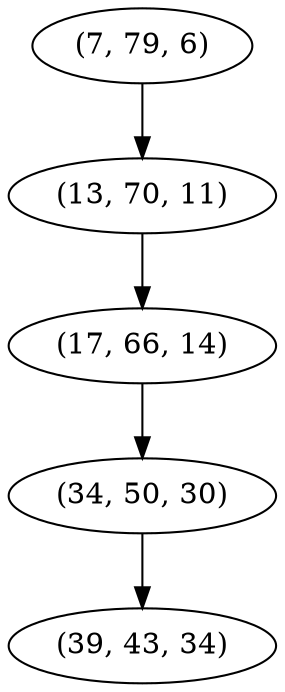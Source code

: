 digraph tree {
    "(7, 79, 6)";
    "(13, 70, 11)";
    "(17, 66, 14)";
    "(34, 50, 30)";
    "(39, 43, 34)";
    "(7, 79, 6)" -> "(13, 70, 11)";
    "(13, 70, 11)" -> "(17, 66, 14)";
    "(17, 66, 14)" -> "(34, 50, 30)";
    "(34, 50, 30)" -> "(39, 43, 34)";
}
